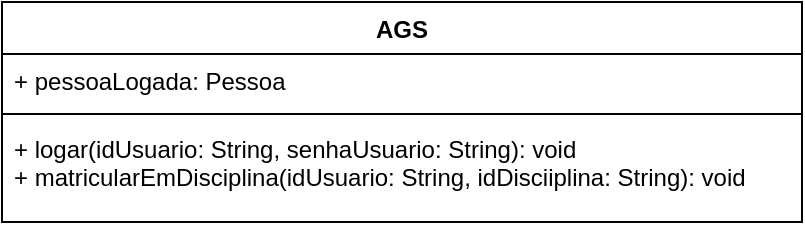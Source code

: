 <mxfile version="21.6.9" type="device">
  <diagram name="Página-1" id="mcx7f6Sgl1GjyKLcQRB5">
    <mxGraphModel dx="1434" dy="766" grid="1" gridSize="10" guides="1" tooltips="1" connect="1" arrows="1" fold="1" page="1" pageScale="1" pageWidth="827" pageHeight="1169" math="0" shadow="0">
      <root>
        <mxCell id="0" />
        <mxCell id="1" parent="0" />
        <mxCell id="K95Ks8S6JovXR463SzED-1" value="AGS" style="swimlane;fontStyle=1;align=center;verticalAlign=top;childLayout=stackLayout;horizontal=1;startSize=26;horizontalStack=0;resizeParent=1;resizeParentMax=0;resizeLast=0;collapsible=1;marginBottom=0;whiteSpace=wrap;html=1;" vertex="1" parent="1">
          <mxGeometry x="110" y="50" width="400" height="110" as="geometry" />
        </mxCell>
        <mxCell id="K95Ks8S6JovXR463SzED-2" value="&lt;div&gt;+ pessoaLogada: Pessoa&lt;/div&gt;&lt;div&gt;&lt;br&gt;&lt;/div&gt;" style="text;strokeColor=none;fillColor=none;align=left;verticalAlign=top;spacingLeft=4;spacingRight=4;overflow=hidden;rotatable=0;points=[[0,0.5],[1,0.5]];portConstraint=eastwest;whiteSpace=wrap;html=1;" vertex="1" parent="K95Ks8S6JovXR463SzED-1">
          <mxGeometry y="26" width="400" height="26" as="geometry" />
        </mxCell>
        <mxCell id="K95Ks8S6JovXR463SzED-3" value="" style="line;strokeWidth=1;fillColor=none;align=left;verticalAlign=middle;spacingTop=-1;spacingLeft=3;spacingRight=3;rotatable=0;labelPosition=right;points=[];portConstraint=eastwest;strokeColor=inherit;" vertex="1" parent="K95Ks8S6JovXR463SzED-1">
          <mxGeometry y="52" width="400" height="8" as="geometry" />
        </mxCell>
        <mxCell id="K95Ks8S6JovXR463SzED-4" value="&lt;div&gt;+ logar(idUsuario: String, senhaUsuario: String): void&lt;/div&gt;&lt;div&gt;+ matricularEmDisciplina(idUsuario: String, idDisciiplina: String): void&lt;span style=&quot;white-space: pre;&quot;&gt;&#x9;&lt;/span&gt;&lt;br&gt;&lt;/div&gt;" style="text;strokeColor=none;fillColor=none;align=left;verticalAlign=top;spacingLeft=4;spacingRight=4;overflow=hidden;rotatable=0;points=[[0,0.5],[1,0.5]];portConstraint=eastwest;whiteSpace=wrap;html=1;" vertex="1" parent="K95Ks8S6JovXR463SzED-1">
          <mxGeometry y="60" width="400" height="50" as="geometry" />
        </mxCell>
      </root>
    </mxGraphModel>
  </diagram>
</mxfile>

